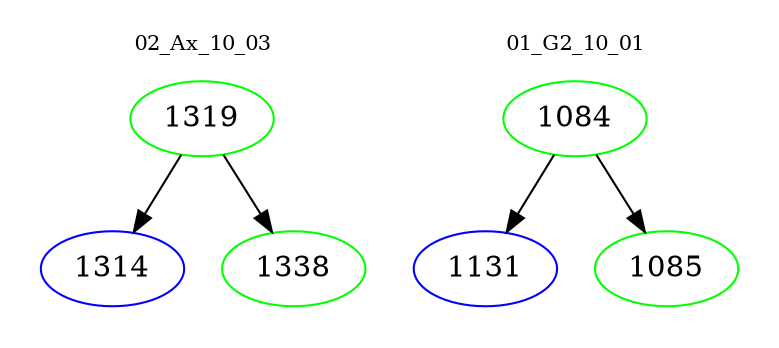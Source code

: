 digraph{
subgraph cluster_0 {
color = white
label = "02_Ax_10_03";
fontsize=10;
T0_1319 [label="1319", color="green"]
T0_1319 -> T0_1314 [color="black"]
T0_1314 [label="1314", color="blue"]
T0_1319 -> T0_1338 [color="black"]
T0_1338 [label="1338", color="green"]
}
subgraph cluster_1 {
color = white
label = "01_G2_10_01";
fontsize=10;
T1_1084 [label="1084", color="green"]
T1_1084 -> T1_1131 [color="black"]
T1_1131 [label="1131", color="blue"]
T1_1084 -> T1_1085 [color="black"]
T1_1085 [label="1085", color="green"]
}
}
